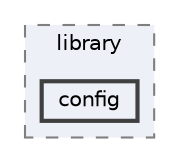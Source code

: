 digraph "C:/microchip/harmony3/gfx/middleware/legato/library/config"
{
 // INTERACTIVE_SVG=YES
 // LATEX_PDF_SIZE
  bgcolor="transparent";
  edge [fontname=Helvetica,fontsize=10,labelfontname=Helvetica,labelfontsize=10];
  node [fontname=Helvetica,fontsize=10,shape=box,height=0.2,width=0.4];
  compound=true
  subgraph clusterdir_e4a29d7a346fd77a9e794f22f754dab6 {
    graph [ bgcolor="#edf0f7", pencolor="grey50", label="library", fontname=Helvetica,fontsize=10 style="filled,dashed", URL="dir_e4a29d7a346fd77a9e794f22f754dab6.html",tooltip=""]
  dir_c09ac67e0940ba308781e2d3a97972a7 [label="config", fillcolor="#edf0f7", color="grey25", style="filled,bold", URL="dir_c09ac67e0940ba308781e2d3a97972a7.html",tooltip=""];
  }
}
